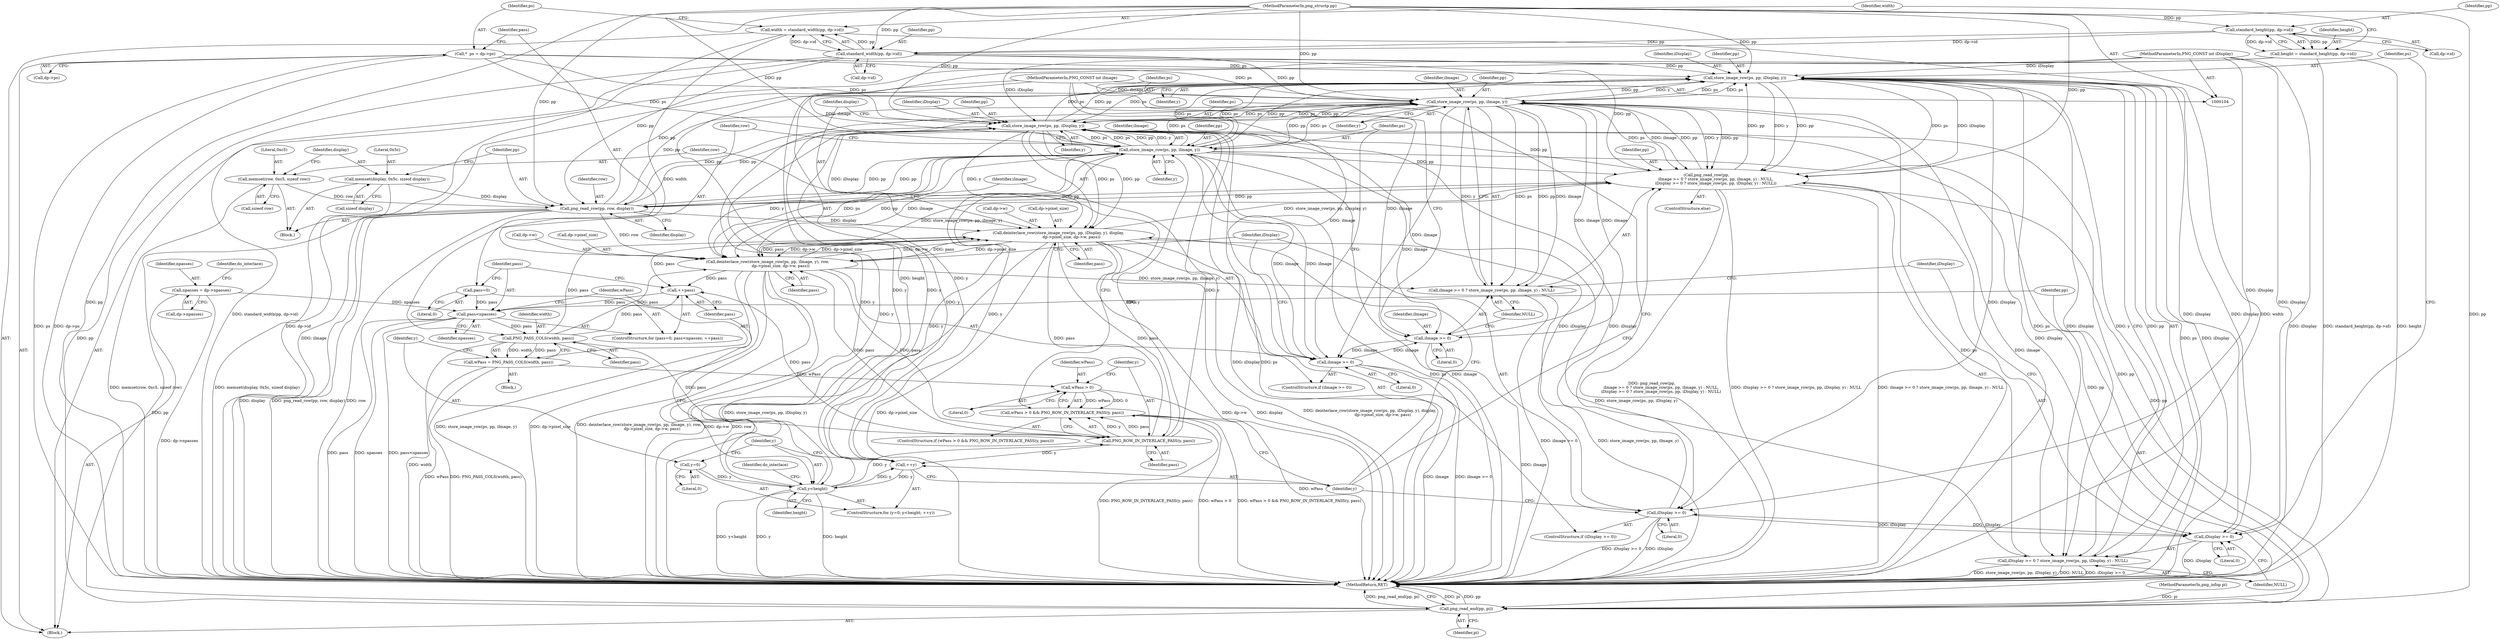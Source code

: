 digraph "1_Android_9d4853418ab2f754c2b63e091c29c5529b8b86ca_127@pointer" {
"1000260" [label="(Call,store_image_row(ps, pp, iDisplay, y))"];
"1000250" [label="(Call,store_image_row(ps, pp, iImage, y))"];
"1000230" [label="(Call,store_image_row(ps, pp, iDisplay, y))"];
"1000212" [label="(Call,store_image_row(ps, pp, iImage, y))"];
"1000260" [label="(Call,store_image_row(ps, pp, iDisplay, y))"];
"1000146" [label="(Call,*  ps = dp->ps)"];
"1000140" [label="(Call,standard_width(pp, dp->id))"];
"1000132" [label="(Call,standard_height(pp, dp->id))"];
"1000106" [label="(MethodParameterIn,png_structp pp)"];
"1000244" [label="(Call,png_read_row(pp,\n               iImage >= 0 ? store_image_row(ps, pp, iImage, y) : NULL,\n               iDisplay >= 0 ? store_image_row(ps, pp, iDisplay, y) : NULL))"];
"1000203" [label="(Call,png_read_row(pp, row, display))"];
"1000193" [label="(Call,memset(row, 0xc5, sizeof row))"];
"1000198" [label="(Call,memset(display, 0x5c, sizeof display))"];
"1000211" [label="(Call,deinterlace_row(store_image_row(ps, pp, iImage, y), row,\n                     dp->pixel_size, dp->w, pass))"];
"1000229" [label="(Call,deinterlace_row(store_image_row(ps, pp, iDisplay, y), display,\n                     dp->pixel_size, dp->w, pass))"];
"1000166" [label="(Call,PNG_PASS_COLS(width, pass))"];
"1000138" [label="(Call,width = standard_width(pp, dp->id))"];
"1000156" [label="(Call,pass<npasses)"];
"1000159" [label="(Call,++pass)"];
"1000187" [label="(Call,PNG_ROW_IN_INTERLACE_PASS(y, pass))"];
"1000173" [label="(Call,y<height)"];
"1000170" [label="(Call,y=0)"];
"1000176" [label="(Call,++y)"];
"1000130" [label="(Call,height = standard_height(pp, dp->id))"];
"1000153" [label="(Call,pass=0)"];
"1000112" [label="(Call,npasses = dp->npasses)"];
"1000257" [label="(Call,iDisplay >= 0)"];
"1000226" [label="(Call,iDisplay >= 0)"];
"1000109" [label="(MethodParameterIn,PNG_CONST int iDisplay)"];
"1000208" [label="(Call,iImage >= 0)"];
"1000247" [label="(Call,iImage >= 0)"];
"1000108" [label="(MethodParameterIn,PNG_CONST int iImage)"];
"1000164" [label="(Call,wPass = PNG_PASS_COLS(width, pass))"];
"1000184" [label="(Call,wPass > 0)"];
"1000183" [label="(Call,wPass > 0 && PNG_ROW_IN_INTERLACE_PASS(y, pass))"];
"1000256" [label="(Call,iDisplay >= 0 ? store_image_row(ps, pp, iDisplay, y) : NULL)"];
"1000266" [label="(Call,png_read_end(pp, pi))"];
"1000246" [label="(Call,iImage >= 0 ? store_image_row(ps, pp, iImage, y) : NULL)"];
"1000249" [label="(Literal,0)"];
"1000146" [label="(Call,*  ps = dp->ps)"];
"1000242" [label="(Identifier,pass)"];
"1000193" [label="(Call,memset(row, 0xc5, sizeof row))"];
"1000183" [label="(Call,wPass > 0 && PNG_ROW_IN_INTERLACE_PASS(y, pass))"];
"1000186" [label="(Literal,0)"];
"1000265" [label="(Identifier,NULL)"];
"1000170" [label="(Call,y=0)"];
"1000258" [label="(Identifier,iDisplay)"];
"1000234" [label="(Identifier,y)"];
"1000166" [label="(Call,PNG_PASS_COLS(width, pass))"];
"1000134" [label="(Call,dp->id)"];
"1000190" [label="(Block,)"];
"1000194" [label="(Identifier,row)"];
"1000159" [label="(Call,++pass)"];
"1000255" [label="(Identifier,NULL)"];
"1000263" [label="(Identifier,iDisplay)"];
"1000225" [label="(ControlStructure,if (iDisplay >= 0))"];
"1000254" [label="(Identifier,y)"];
"1000188" [label="(Identifier,y)"];
"1000158" [label="(Identifier,npasses)"];
"1000112" [label="(Call,npasses = dp->npasses)"];
"1000213" [label="(Identifier,ps)"];
"1000207" [label="(ControlStructure,if (iImage >= 0))"];
"1000251" [label="(Identifier,ps)"];
"1000215" [label="(Identifier,iImage)"];
"1000205" [label="(Identifier,row)"];
"1000260" [label="(Call,store_image_row(ps, pp, iDisplay, y))"];
"1000154" [label="(Identifier,pass)"];
"1000133" [label="(Identifier,pp)"];
"1000201" [label="(Call,sizeof display)"];
"1000139" [label="(Identifier,width)"];
"1000256" [label="(Call,iDisplay >= 0 ? store_image_row(ps, pp, iDisplay, y) : NULL)"];
"1000130" [label="(Call,height = standard_height(pp, dp->id))"];
"1000119" [label="(Identifier,do_interlace)"];
"1000212" [label="(Call,store_image_row(ps, pp, iImage, y))"];
"1000189" [label="(Identifier,pass)"];
"1000206" [label="(Identifier,display)"];
"1000164" [label="(Call,wPass = PNG_PASS_COLS(width, pass))"];
"1000175" [label="(Identifier,height)"];
"1000245" [label="(Identifier,pp)"];
"1000168" [label="(Identifier,pass)"];
"1000269" [label="(MethodReturn,RET)"];
"1000226" [label="(Call,iDisplay >= 0)"];
"1000147" [label="(Identifier,ps)"];
"1000261" [label="(Identifier,ps)"];
"1000230" [label="(Call,store_image_row(ps, pp, iDisplay, y))"];
"1000253" [label="(Identifier,iImage)"];
"1000138" [label="(Call,width = standard_width(pp, dp->id))"];
"1000252" [label="(Identifier,pp)"];
"1000108" [label="(MethodParameterIn,PNG_CONST int iImage)"];
"1000196" [label="(Call,sizeof row)"];
"1000229" [label="(Call,deinterlace_row(store_image_row(ps, pp, iDisplay, y), display,\n                     dp->pixel_size, dp->w, pass))"];
"1000109" [label="(MethodParameterIn,PNG_CONST int iDisplay)"];
"1000157" [label="(Identifier,pass)"];
"1000211" [label="(Call,deinterlace_row(store_image_row(ps, pp, iImage, y), row,\n                     dp->pixel_size, dp->w, pass))"];
"1000153" [label="(Call,pass=0)"];
"1000173" [label="(Call,y<height)"];
"1000156" [label="(Call,pass<npasses)"];
"1000110" [label="(Block,)"];
"1000107" [label="(MethodParameterIn,png_infop pi)"];
"1000262" [label="(Identifier,pp)"];
"1000210" [label="(Literal,0)"];
"1000182" [label="(ControlStructure,if (wPass > 0 && PNG_ROW_IN_INTERLACE_PASS(y, pass)))"];
"1000187" [label="(Call,PNG_ROW_IN_INTERLACE_PASS(y, pass))"];
"1000113" [label="(Identifier,npasses)"];
"1000131" [label="(Identifier,height)"];
"1000172" [label="(Literal,0)"];
"1000140" [label="(Call,standard_width(pp, dp->id))"];
"1000165" [label="(Identifier,wPass)"];
"1000232" [label="(Identifier,pp)"];
"1000209" [label="(Identifier,iImage)"];
"1000185" [label="(Identifier,wPass)"];
"1000235" [label="(Identifier,display)"];
"1000161" [label="(Block,)"];
"1000257" [label="(Call,iDisplay >= 0)"];
"1000236" [label="(Call,dp->pixel_size)"];
"1000221" [label="(Call,dp->w)"];
"1000199" [label="(Identifier,display)"];
"1000155" [label="(Literal,0)"];
"1000247" [label="(Call,iImage >= 0)"];
"1000204" [label="(Identifier,pp)"];
"1000218" [label="(Call,dp->pixel_size)"];
"1000177" [label="(Identifier,y)"];
"1000167" [label="(Identifier,width)"];
"1000184" [label="(Call,wPass > 0)"];
"1000214" [label="(Identifier,pp)"];
"1000195" [label="(Literal,0xc5)"];
"1000174" [label="(Identifier,y)"];
"1000208" [label="(Call,iImage >= 0)"];
"1000106" [label="(MethodParameterIn,png_structp pp)"];
"1000267" [label="(Identifier,pp)"];
"1000171" [label="(Identifier,y)"];
"1000246" [label="(Call,iImage >= 0 ? store_image_row(ps, pp, iImage, y) : NULL)"];
"1000239" [label="(Call,dp->w)"];
"1000264" [label="(Identifier,y)"];
"1000216" [label="(Identifier,y)"];
"1000141" [label="(Identifier,pp)"];
"1000160" [label="(Identifier,pass)"];
"1000266" [label="(Call,png_read_end(pp, pi))"];
"1000228" [label="(Literal,0)"];
"1000268" [label="(Identifier,pi)"];
"1000203" [label="(Call,png_read_row(pp, row, display))"];
"1000142" [label="(Call,dp->id)"];
"1000224" [label="(Identifier,pass)"];
"1000233" [label="(Identifier,iDisplay)"];
"1000244" [label="(Call,png_read_row(pp,\n               iImage >= 0 ? store_image_row(ps, pp, iImage, y) : NULL,\n               iDisplay >= 0 ? store_image_row(ps, pp, iDisplay, y) : NULL))"];
"1000248" [label="(Identifier,iImage)"];
"1000250" [label="(Call,store_image_row(ps, pp, iImage, y))"];
"1000176" [label="(Call,++y)"];
"1000152" [label="(ControlStructure,for (pass=0; pass<npasses; ++pass))"];
"1000114" [label="(Call,dp->npasses)"];
"1000243" [label="(ControlStructure,else)"];
"1000180" [label="(Identifier,do_interlace)"];
"1000148" [label="(Call,dp->ps)"];
"1000198" [label="(Call,memset(display, 0x5c, sizeof display))"];
"1000132" [label="(Call,standard_height(pp, dp->id))"];
"1000227" [label="(Identifier,iDisplay)"];
"1000259" [label="(Literal,0)"];
"1000169" [label="(ControlStructure,for (y=0; y<height; ++y))"];
"1000231" [label="(Identifier,ps)"];
"1000200" [label="(Literal,0x5c)"];
"1000217" [label="(Identifier,row)"];
"1000260" -> "1000256"  [label="AST: "];
"1000260" -> "1000264"  [label="CFG: "];
"1000261" -> "1000260"  [label="AST: "];
"1000262" -> "1000260"  [label="AST: "];
"1000263" -> "1000260"  [label="AST: "];
"1000264" -> "1000260"  [label="AST: "];
"1000256" -> "1000260"  [label="CFG: "];
"1000260" -> "1000269"  [label="DDG: iDisplay"];
"1000260" -> "1000269"  [label="DDG: ps"];
"1000260" -> "1000176"  [label="DDG: y"];
"1000260" -> "1000212"  [label="DDG: ps"];
"1000260" -> "1000226"  [label="DDG: iDisplay"];
"1000260" -> "1000230"  [label="DDG: ps"];
"1000260" -> "1000244"  [label="DDG: pp"];
"1000260" -> "1000244"  [label="DDG: ps"];
"1000260" -> "1000244"  [label="DDG: iDisplay"];
"1000260" -> "1000244"  [label="DDG: y"];
"1000260" -> "1000250"  [label="DDG: ps"];
"1000260" -> "1000257"  [label="DDG: iDisplay"];
"1000260" -> "1000256"  [label="DDG: ps"];
"1000260" -> "1000256"  [label="DDG: pp"];
"1000260" -> "1000256"  [label="DDG: iDisplay"];
"1000260" -> "1000256"  [label="DDG: y"];
"1000250" -> "1000260"  [label="DDG: ps"];
"1000250" -> "1000260"  [label="DDG: pp"];
"1000250" -> "1000260"  [label="DDG: y"];
"1000230" -> "1000260"  [label="DDG: ps"];
"1000230" -> "1000260"  [label="DDG: pp"];
"1000212" -> "1000260"  [label="DDG: ps"];
"1000212" -> "1000260"  [label="DDG: pp"];
"1000146" -> "1000260"  [label="DDG: ps"];
"1000140" -> "1000260"  [label="DDG: pp"];
"1000244" -> "1000260"  [label="DDG: pp"];
"1000203" -> "1000260"  [label="DDG: pp"];
"1000106" -> "1000260"  [label="DDG: pp"];
"1000257" -> "1000260"  [label="DDG: iDisplay"];
"1000109" -> "1000260"  [label="DDG: iDisplay"];
"1000173" -> "1000260"  [label="DDG: y"];
"1000250" -> "1000246"  [label="AST: "];
"1000250" -> "1000254"  [label="CFG: "];
"1000251" -> "1000250"  [label="AST: "];
"1000252" -> "1000250"  [label="AST: "];
"1000253" -> "1000250"  [label="AST: "];
"1000254" -> "1000250"  [label="AST: "];
"1000246" -> "1000250"  [label="CFG: "];
"1000250" -> "1000269"  [label="DDG: ps"];
"1000250" -> "1000269"  [label="DDG: iImage"];
"1000250" -> "1000176"  [label="DDG: y"];
"1000250" -> "1000208"  [label="DDG: iImage"];
"1000250" -> "1000212"  [label="DDG: ps"];
"1000250" -> "1000230"  [label="DDG: ps"];
"1000250" -> "1000244"  [label="DDG: pp"];
"1000250" -> "1000244"  [label="DDG: ps"];
"1000250" -> "1000244"  [label="DDG: iImage"];
"1000250" -> "1000244"  [label="DDG: y"];
"1000250" -> "1000247"  [label="DDG: iImage"];
"1000250" -> "1000246"  [label="DDG: ps"];
"1000250" -> "1000246"  [label="DDG: pp"];
"1000250" -> "1000246"  [label="DDG: iImage"];
"1000250" -> "1000246"  [label="DDG: y"];
"1000230" -> "1000250"  [label="DDG: ps"];
"1000230" -> "1000250"  [label="DDG: pp"];
"1000212" -> "1000250"  [label="DDG: ps"];
"1000212" -> "1000250"  [label="DDG: pp"];
"1000146" -> "1000250"  [label="DDG: ps"];
"1000140" -> "1000250"  [label="DDG: pp"];
"1000244" -> "1000250"  [label="DDG: pp"];
"1000203" -> "1000250"  [label="DDG: pp"];
"1000106" -> "1000250"  [label="DDG: pp"];
"1000247" -> "1000250"  [label="DDG: iImage"];
"1000108" -> "1000250"  [label="DDG: iImage"];
"1000173" -> "1000250"  [label="DDG: y"];
"1000230" -> "1000229"  [label="AST: "];
"1000230" -> "1000234"  [label="CFG: "];
"1000231" -> "1000230"  [label="AST: "];
"1000232" -> "1000230"  [label="AST: "];
"1000233" -> "1000230"  [label="AST: "];
"1000234" -> "1000230"  [label="AST: "];
"1000235" -> "1000230"  [label="CFG: "];
"1000230" -> "1000269"  [label="DDG: iDisplay"];
"1000230" -> "1000269"  [label="DDG: ps"];
"1000230" -> "1000176"  [label="DDG: y"];
"1000230" -> "1000203"  [label="DDG: pp"];
"1000230" -> "1000212"  [label="DDG: ps"];
"1000230" -> "1000226"  [label="DDG: iDisplay"];
"1000230" -> "1000229"  [label="DDG: ps"];
"1000230" -> "1000229"  [label="DDG: pp"];
"1000230" -> "1000229"  [label="DDG: iDisplay"];
"1000230" -> "1000229"  [label="DDG: y"];
"1000212" -> "1000230"  [label="DDG: ps"];
"1000212" -> "1000230"  [label="DDG: pp"];
"1000212" -> "1000230"  [label="DDG: y"];
"1000146" -> "1000230"  [label="DDG: ps"];
"1000203" -> "1000230"  [label="DDG: pp"];
"1000106" -> "1000230"  [label="DDG: pp"];
"1000226" -> "1000230"  [label="DDG: iDisplay"];
"1000109" -> "1000230"  [label="DDG: iDisplay"];
"1000187" -> "1000230"  [label="DDG: y"];
"1000173" -> "1000230"  [label="DDG: y"];
"1000230" -> "1000244"  [label="DDG: pp"];
"1000230" -> "1000257"  [label="DDG: iDisplay"];
"1000230" -> "1000266"  [label="DDG: pp"];
"1000212" -> "1000211"  [label="AST: "];
"1000212" -> "1000216"  [label="CFG: "];
"1000213" -> "1000212"  [label="AST: "];
"1000214" -> "1000212"  [label="AST: "];
"1000215" -> "1000212"  [label="AST: "];
"1000216" -> "1000212"  [label="AST: "];
"1000217" -> "1000212"  [label="CFG: "];
"1000212" -> "1000269"  [label="DDG: ps"];
"1000212" -> "1000269"  [label="DDG: iImage"];
"1000212" -> "1000176"  [label="DDG: y"];
"1000212" -> "1000203"  [label="DDG: pp"];
"1000212" -> "1000208"  [label="DDG: iImage"];
"1000212" -> "1000211"  [label="DDG: ps"];
"1000212" -> "1000211"  [label="DDG: pp"];
"1000212" -> "1000211"  [label="DDG: iImage"];
"1000212" -> "1000211"  [label="DDG: y"];
"1000146" -> "1000212"  [label="DDG: ps"];
"1000203" -> "1000212"  [label="DDG: pp"];
"1000106" -> "1000212"  [label="DDG: pp"];
"1000208" -> "1000212"  [label="DDG: iImage"];
"1000108" -> "1000212"  [label="DDG: iImage"];
"1000187" -> "1000212"  [label="DDG: y"];
"1000173" -> "1000212"  [label="DDG: y"];
"1000212" -> "1000244"  [label="DDG: pp"];
"1000212" -> "1000247"  [label="DDG: iImage"];
"1000212" -> "1000266"  [label="DDG: pp"];
"1000146" -> "1000110"  [label="AST: "];
"1000146" -> "1000148"  [label="CFG: "];
"1000147" -> "1000146"  [label="AST: "];
"1000148" -> "1000146"  [label="AST: "];
"1000154" -> "1000146"  [label="CFG: "];
"1000146" -> "1000269"  [label="DDG: dp->ps"];
"1000146" -> "1000269"  [label="DDG: ps"];
"1000140" -> "1000138"  [label="AST: "];
"1000140" -> "1000142"  [label="CFG: "];
"1000141" -> "1000140"  [label="AST: "];
"1000142" -> "1000140"  [label="AST: "];
"1000138" -> "1000140"  [label="CFG: "];
"1000140" -> "1000269"  [label="DDG: dp->id"];
"1000140" -> "1000138"  [label="DDG: pp"];
"1000140" -> "1000138"  [label="DDG: dp->id"];
"1000132" -> "1000140"  [label="DDG: pp"];
"1000132" -> "1000140"  [label="DDG: dp->id"];
"1000106" -> "1000140"  [label="DDG: pp"];
"1000140" -> "1000203"  [label="DDG: pp"];
"1000140" -> "1000244"  [label="DDG: pp"];
"1000140" -> "1000266"  [label="DDG: pp"];
"1000132" -> "1000130"  [label="AST: "];
"1000132" -> "1000134"  [label="CFG: "];
"1000133" -> "1000132"  [label="AST: "];
"1000134" -> "1000132"  [label="AST: "];
"1000130" -> "1000132"  [label="CFG: "];
"1000132" -> "1000130"  [label="DDG: pp"];
"1000132" -> "1000130"  [label="DDG: dp->id"];
"1000106" -> "1000132"  [label="DDG: pp"];
"1000106" -> "1000104"  [label="AST: "];
"1000106" -> "1000269"  [label="DDG: pp"];
"1000106" -> "1000203"  [label="DDG: pp"];
"1000106" -> "1000244"  [label="DDG: pp"];
"1000106" -> "1000266"  [label="DDG: pp"];
"1000244" -> "1000243"  [label="AST: "];
"1000244" -> "1000256"  [label="CFG: "];
"1000245" -> "1000244"  [label="AST: "];
"1000246" -> "1000244"  [label="AST: "];
"1000256" -> "1000244"  [label="AST: "];
"1000177" -> "1000244"  [label="CFG: "];
"1000244" -> "1000269"  [label="DDG: png_read_row(pp,\n               iImage >= 0 ? store_image_row(ps, pp, iImage, y) : NULL,\n               iDisplay >= 0 ? store_image_row(ps, pp, iDisplay, y) : NULL)"];
"1000244" -> "1000269"  [label="DDG: iDisplay >= 0 ? store_image_row(ps, pp, iDisplay, y) : NULL"];
"1000244" -> "1000269"  [label="DDG: iImage >= 0 ? store_image_row(ps, pp, iImage, y) : NULL"];
"1000244" -> "1000203"  [label="DDG: pp"];
"1000203" -> "1000244"  [label="DDG: pp"];
"1000211" -> "1000244"  [label="DDG: store_image_row(ps, pp, iImage, y)"];
"1000229" -> "1000244"  [label="DDG: store_image_row(ps, pp, iDisplay, y)"];
"1000244" -> "1000266"  [label="DDG: pp"];
"1000203" -> "1000190"  [label="AST: "];
"1000203" -> "1000206"  [label="CFG: "];
"1000204" -> "1000203"  [label="AST: "];
"1000205" -> "1000203"  [label="AST: "];
"1000206" -> "1000203"  [label="AST: "];
"1000209" -> "1000203"  [label="CFG: "];
"1000203" -> "1000269"  [label="DDG: display"];
"1000203" -> "1000269"  [label="DDG: png_read_row(pp, row, display)"];
"1000203" -> "1000269"  [label="DDG: row"];
"1000193" -> "1000203"  [label="DDG: row"];
"1000198" -> "1000203"  [label="DDG: display"];
"1000203" -> "1000211"  [label="DDG: row"];
"1000203" -> "1000229"  [label="DDG: display"];
"1000203" -> "1000266"  [label="DDG: pp"];
"1000193" -> "1000190"  [label="AST: "];
"1000193" -> "1000196"  [label="CFG: "];
"1000194" -> "1000193"  [label="AST: "];
"1000195" -> "1000193"  [label="AST: "];
"1000196" -> "1000193"  [label="AST: "];
"1000199" -> "1000193"  [label="CFG: "];
"1000193" -> "1000269"  [label="DDG: memset(row, 0xc5, sizeof row)"];
"1000198" -> "1000190"  [label="AST: "];
"1000198" -> "1000201"  [label="CFG: "];
"1000199" -> "1000198"  [label="AST: "];
"1000200" -> "1000198"  [label="AST: "];
"1000201" -> "1000198"  [label="AST: "];
"1000204" -> "1000198"  [label="CFG: "];
"1000198" -> "1000269"  [label="DDG: memset(display, 0x5c, sizeof display)"];
"1000211" -> "1000207"  [label="AST: "];
"1000211" -> "1000224"  [label="CFG: "];
"1000217" -> "1000211"  [label="AST: "];
"1000218" -> "1000211"  [label="AST: "];
"1000221" -> "1000211"  [label="AST: "];
"1000224" -> "1000211"  [label="AST: "];
"1000227" -> "1000211"  [label="CFG: "];
"1000211" -> "1000269"  [label="DDG: store_image_row(ps, pp, iImage, y)"];
"1000211" -> "1000269"  [label="DDG: dp->w"];
"1000211" -> "1000269"  [label="DDG: row"];
"1000211" -> "1000269"  [label="DDG: dp->pixel_size"];
"1000211" -> "1000269"  [label="DDG: deinterlace_row(store_image_row(ps, pp, iImage, y), row,\n                     dp->pixel_size, dp->w, pass)"];
"1000211" -> "1000159"  [label="DDG: pass"];
"1000211" -> "1000187"  [label="DDG: pass"];
"1000229" -> "1000211"  [label="DDG: dp->pixel_size"];
"1000229" -> "1000211"  [label="DDG: dp->w"];
"1000229" -> "1000211"  [label="DDG: pass"];
"1000166" -> "1000211"  [label="DDG: pass"];
"1000187" -> "1000211"  [label="DDG: pass"];
"1000211" -> "1000229"  [label="DDG: dp->pixel_size"];
"1000211" -> "1000229"  [label="DDG: dp->w"];
"1000211" -> "1000229"  [label="DDG: pass"];
"1000211" -> "1000246"  [label="DDG: store_image_row(ps, pp, iImage, y)"];
"1000229" -> "1000225"  [label="AST: "];
"1000229" -> "1000242"  [label="CFG: "];
"1000235" -> "1000229"  [label="AST: "];
"1000236" -> "1000229"  [label="AST: "];
"1000239" -> "1000229"  [label="AST: "];
"1000242" -> "1000229"  [label="AST: "];
"1000177" -> "1000229"  [label="CFG: "];
"1000229" -> "1000269"  [label="DDG: store_image_row(ps, pp, iDisplay, y)"];
"1000229" -> "1000269"  [label="DDG: dp->pixel_size"];
"1000229" -> "1000269"  [label="DDG: dp->w"];
"1000229" -> "1000269"  [label="DDG: display"];
"1000229" -> "1000269"  [label="DDG: deinterlace_row(store_image_row(ps, pp, iDisplay, y), display,\n                     dp->pixel_size, dp->w, pass)"];
"1000229" -> "1000159"  [label="DDG: pass"];
"1000229" -> "1000187"  [label="DDG: pass"];
"1000166" -> "1000229"  [label="DDG: pass"];
"1000187" -> "1000229"  [label="DDG: pass"];
"1000229" -> "1000256"  [label="DDG: store_image_row(ps, pp, iDisplay, y)"];
"1000166" -> "1000164"  [label="AST: "];
"1000166" -> "1000168"  [label="CFG: "];
"1000167" -> "1000166"  [label="AST: "];
"1000168" -> "1000166"  [label="AST: "];
"1000164" -> "1000166"  [label="CFG: "];
"1000166" -> "1000269"  [label="DDG: width"];
"1000166" -> "1000159"  [label="DDG: pass"];
"1000166" -> "1000164"  [label="DDG: width"];
"1000166" -> "1000164"  [label="DDG: pass"];
"1000138" -> "1000166"  [label="DDG: width"];
"1000156" -> "1000166"  [label="DDG: pass"];
"1000166" -> "1000187"  [label="DDG: pass"];
"1000138" -> "1000110"  [label="AST: "];
"1000139" -> "1000138"  [label="AST: "];
"1000147" -> "1000138"  [label="CFG: "];
"1000138" -> "1000269"  [label="DDG: width"];
"1000138" -> "1000269"  [label="DDG: standard_width(pp, dp->id)"];
"1000156" -> "1000152"  [label="AST: "];
"1000156" -> "1000158"  [label="CFG: "];
"1000157" -> "1000156"  [label="AST: "];
"1000158" -> "1000156"  [label="AST: "];
"1000165" -> "1000156"  [label="CFG: "];
"1000267" -> "1000156"  [label="CFG: "];
"1000156" -> "1000269"  [label="DDG: pass"];
"1000156" -> "1000269"  [label="DDG: npasses"];
"1000156" -> "1000269"  [label="DDG: pass<npasses"];
"1000159" -> "1000156"  [label="DDG: pass"];
"1000153" -> "1000156"  [label="DDG: pass"];
"1000112" -> "1000156"  [label="DDG: npasses"];
"1000159" -> "1000152"  [label="AST: "];
"1000159" -> "1000160"  [label="CFG: "];
"1000160" -> "1000159"  [label="AST: "];
"1000157" -> "1000159"  [label="CFG: "];
"1000187" -> "1000159"  [label="DDG: pass"];
"1000187" -> "1000183"  [label="AST: "];
"1000187" -> "1000189"  [label="CFG: "];
"1000188" -> "1000187"  [label="AST: "];
"1000189" -> "1000187"  [label="AST: "];
"1000183" -> "1000187"  [label="CFG: "];
"1000187" -> "1000176"  [label="DDG: y"];
"1000187" -> "1000183"  [label="DDG: y"];
"1000187" -> "1000183"  [label="DDG: pass"];
"1000173" -> "1000187"  [label="DDG: y"];
"1000173" -> "1000169"  [label="AST: "];
"1000173" -> "1000175"  [label="CFG: "];
"1000174" -> "1000173"  [label="AST: "];
"1000175" -> "1000173"  [label="AST: "];
"1000180" -> "1000173"  [label="CFG: "];
"1000160" -> "1000173"  [label="CFG: "];
"1000173" -> "1000269"  [label="DDG: y<height"];
"1000173" -> "1000269"  [label="DDG: y"];
"1000173" -> "1000269"  [label="DDG: height"];
"1000170" -> "1000173"  [label="DDG: y"];
"1000176" -> "1000173"  [label="DDG: y"];
"1000130" -> "1000173"  [label="DDG: height"];
"1000173" -> "1000176"  [label="DDG: y"];
"1000170" -> "1000169"  [label="AST: "];
"1000170" -> "1000172"  [label="CFG: "];
"1000171" -> "1000170"  [label="AST: "];
"1000172" -> "1000170"  [label="AST: "];
"1000174" -> "1000170"  [label="CFG: "];
"1000176" -> "1000169"  [label="AST: "];
"1000176" -> "1000177"  [label="CFG: "];
"1000177" -> "1000176"  [label="AST: "];
"1000174" -> "1000176"  [label="CFG: "];
"1000130" -> "1000110"  [label="AST: "];
"1000131" -> "1000130"  [label="AST: "];
"1000139" -> "1000130"  [label="CFG: "];
"1000130" -> "1000269"  [label="DDG: standard_height(pp, dp->id)"];
"1000130" -> "1000269"  [label="DDG: height"];
"1000153" -> "1000152"  [label="AST: "];
"1000153" -> "1000155"  [label="CFG: "];
"1000154" -> "1000153"  [label="AST: "];
"1000155" -> "1000153"  [label="AST: "];
"1000157" -> "1000153"  [label="CFG: "];
"1000112" -> "1000110"  [label="AST: "];
"1000112" -> "1000114"  [label="CFG: "];
"1000113" -> "1000112"  [label="AST: "];
"1000114" -> "1000112"  [label="AST: "];
"1000119" -> "1000112"  [label="CFG: "];
"1000112" -> "1000269"  [label="DDG: dp->npasses"];
"1000257" -> "1000256"  [label="AST: "];
"1000257" -> "1000259"  [label="CFG: "];
"1000258" -> "1000257"  [label="AST: "];
"1000259" -> "1000257"  [label="AST: "];
"1000261" -> "1000257"  [label="CFG: "];
"1000265" -> "1000257"  [label="CFG: "];
"1000257" -> "1000269"  [label="DDG: iDisplay"];
"1000257" -> "1000226"  [label="DDG: iDisplay"];
"1000226" -> "1000257"  [label="DDG: iDisplay"];
"1000109" -> "1000257"  [label="DDG: iDisplay"];
"1000226" -> "1000225"  [label="AST: "];
"1000226" -> "1000228"  [label="CFG: "];
"1000227" -> "1000226"  [label="AST: "];
"1000228" -> "1000226"  [label="AST: "];
"1000231" -> "1000226"  [label="CFG: "];
"1000177" -> "1000226"  [label="CFG: "];
"1000226" -> "1000269"  [label="DDG: iDisplay"];
"1000226" -> "1000269"  [label="DDG: iDisplay >= 0"];
"1000109" -> "1000226"  [label="DDG: iDisplay"];
"1000109" -> "1000104"  [label="AST: "];
"1000109" -> "1000269"  [label="DDG: iDisplay"];
"1000208" -> "1000207"  [label="AST: "];
"1000208" -> "1000210"  [label="CFG: "];
"1000209" -> "1000208"  [label="AST: "];
"1000210" -> "1000208"  [label="AST: "];
"1000213" -> "1000208"  [label="CFG: "];
"1000227" -> "1000208"  [label="CFG: "];
"1000208" -> "1000269"  [label="DDG: iImage"];
"1000208" -> "1000269"  [label="DDG: iImage >= 0"];
"1000247" -> "1000208"  [label="DDG: iImage"];
"1000108" -> "1000208"  [label="DDG: iImage"];
"1000208" -> "1000247"  [label="DDG: iImage"];
"1000247" -> "1000246"  [label="AST: "];
"1000247" -> "1000249"  [label="CFG: "];
"1000248" -> "1000247"  [label="AST: "];
"1000249" -> "1000247"  [label="AST: "];
"1000251" -> "1000247"  [label="CFG: "];
"1000255" -> "1000247"  [label="CFG: "];
"1000247" -> "1000269"  [label="DDG: iImage"];
"1000108" -> "1000247"  [label="DDG: iImage"];
"1000108" -> "1000104"  [label="AST: "];
"1000108" -> "1000269"  [label="DDG: iImage"];
"1000164" -> "1000161"  [label="AST: "];
"1000165" -> "1000164"  [label="AST: "];
"1000171" -> "1000164"  [label="CFG: "];
"1000164" -> "1000269"  [label="DDG: PNG_PASS_COLS(width, pass)"];
"1000164" -> "1000269"  [label="DDG: wPass"];
"1000164" -> "1000184"  [label="DDG: wPass"];
"1000184" -> "1000183"  [label="AST: "];
"1000184" -> "1000186"  [label="CFG: "];
"1000185" -> "1000184"  [label="AST: "];
"1000186" -> "1000184"  [label="AST: "];
"1000188" -> "1000184"  [label="CFG: "];
"1000183" -> "1000184"  [label="CFG: "];
"1000184" -> "1000269"  [label="DDG: wPass"];
"1000184" -> "1000183"  [label="DDG: wPass"];
"1000184" -> "1000183"  [label="DDG: 0"];
"1000183" -> "1000182"  [label="AST: "];
"1000194" -> "1000183"  [label="CFG: "];
"1000177" -> "1000183"  [label="CFG: "];
"1000183" -> "1000269"  [label="DDG: PNG_ROW_IN_INTERLACE_PASS(y, pass)"];
"1000183" -> "1000269"  [label="DDG: wPass > 0"];
"1000183" -> "1000269"  [label="DDG: wPass > 0 && PNG_ROW_IN_INTERLACE_PASS(y, pass)"];
"1000256" -> "1000265"  [label="CFG: "];
"1000265" -> "1000256"  [label="AST: "];
"1000256" -> "1000269"  [label="DDG: store_image_row(ps, pp, iDisplay, y)"];
"1000256" -> "1000269"  [label="DDG: NULL"];
"1000256" -> "1000269"  [label="DDG: iDisplay >= 0"];
"1000266" -> "1000110"  [label="AST: "];
"1000266" -> "1000268"  [label="CFG: "];
"1000267" -> "1000266"  [label="AST: "];
"1000268" -> "1000266"  [label="AST: "];
"1000269" -> "1000266"  [label="CFG: "];
"1000266" -> "1000269"  [label="DDG: pi"];
"1000266" -> "1000269"  [label="DDG: pp"];
"1000266" -> "1000269"  [label="DDG: png_read_end(pp, pi)"];
"1000107" -> "1000266"  [label="DDG: pi"];
"1000246" -> "1000255"  [label="CFG: "];
"1000255" -> "1000246"  [label="AST: "];
"1000258" -> "1000246"  [label="CFG: "];
"1000246" -> "1000269"  [label="DDG: store_image_row(ps, pp, iImage, y)"];
"1000246" -> "1000269"  [label="DDG: iImage >= 0"];
}
